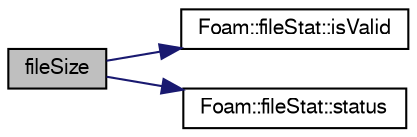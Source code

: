 digraph "fileSize"
{
  bgcolor="transparent";
  edge [fontname="FreeSans",fontsize="10",labelfontname="FreeSans",labelfontsize="10"];
  node [fontname="FreeSans",fontsize="10",shape=record];
  rankdir="LR";
  Node1 [label="fileSize",height=0.2,width=0.4,color="black", fillcolor="grey75", style="filled" fontcolor="black"];
  Node1 -> Node2 [color="midnightblue",fontsize="10",style="solid",fontname="FreeSans"];
  Node2 [label="Foam::fileStat::isValid",height=0.2,width=0.4,color="black",URL="$a00759.html#aac1b70a2ed67ead038c4d3f5ac4d8a81",tooltip="Did constructor fail. "];
  Node1 -> Node3 [color="midnightblue",fontsize="10",style="solid",fontname="FreeSans"];
  Node3 [label="Foam::fileStat::status",height=0.2,width=0.4,color="black",URL="$a00759.html#a5b1b8fd4d7ec9d390f6d8c22a6a3dbec",tooltip="Raw status. "];
}
